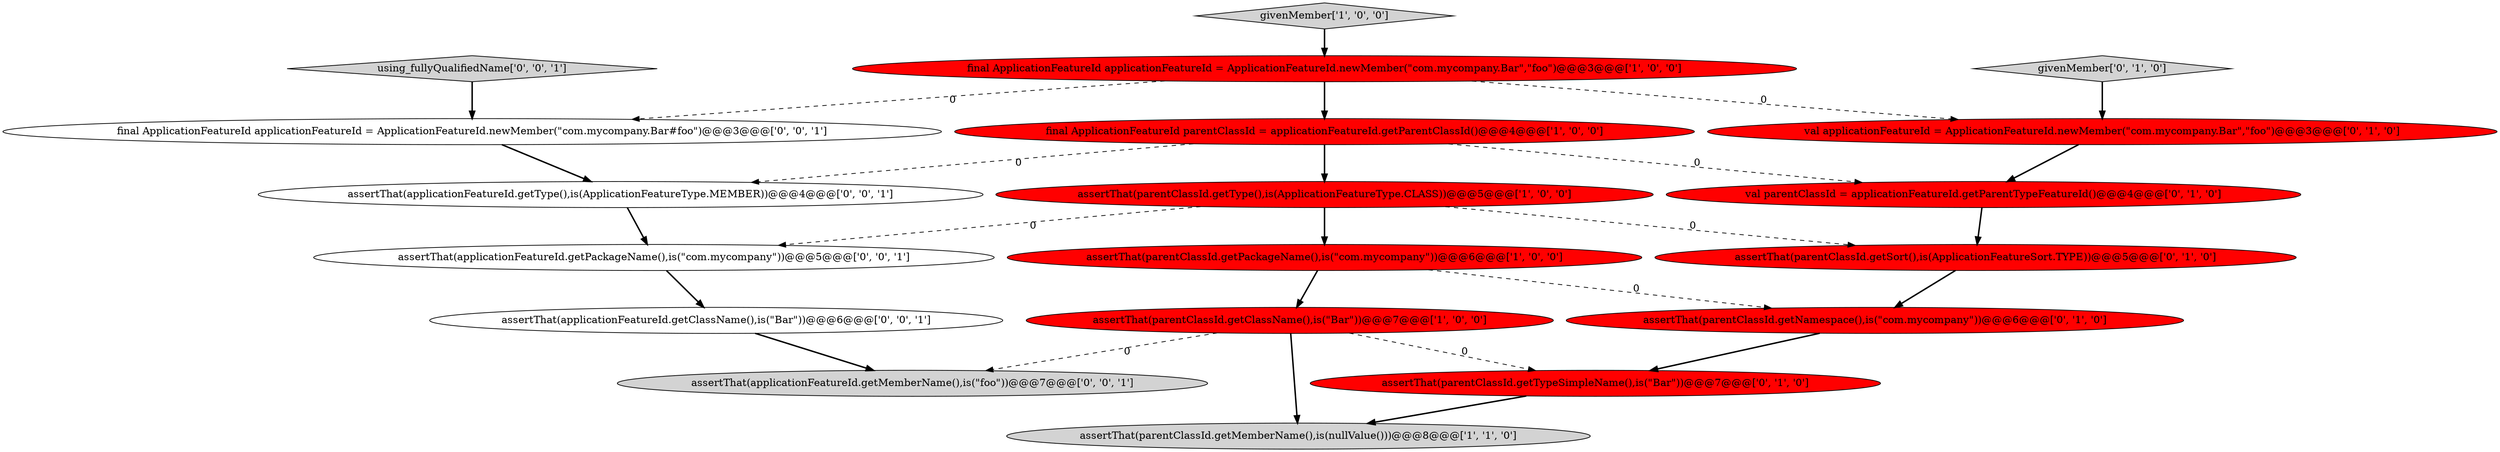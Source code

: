 digraph {
8 [style = filled, label = "val applicationFeatureId = ApplicationFeatureId.newMember(\"com.mycompany.Bar\",\"foo\")@@@3@@@['0', '1', '0']", fillcolor = red, shape = ellipse image = "AAA1AAABBB2BBB"];
17 [style = filled, label = "assertThat(applicationFeatureId.getPackageName(),is(\"com.mycompany\"))@@@5@@@['0', '0', '1']", fillcolor = white, shape = ellipse image = "AAA0AAABBB3BBB"];
1 [style = filled, label = "assertThat(parentClassId.getPackageName(),is(\"com.mycompany\"))@@@6@@@['1', '0', '0']", fillcolor = red, shape = ellipse image = "AAA1AAABBB1BBB"];
18 [style = filled, label = "using_fullyQualifiedName['0', '0', '1']", fillcolor = lightgray, shape = diamond image = "AAA0AAABBB3BBB"];
16 [style = filled, label = "assertThat(applicationFeatureId.getClassName(),is(\"Bar\"))@@@6@@@['0', '0', '1']", fillcolor = white, shape = ellipse image = "AAA0AAABBB3BBB"];
4 [style = filled, label = "assertThat(parentClassId.getClassName(),is(\"Bar\"))@@@7@@@['1', '0', '0']", fillcolor = red, shape = ellipse image = "AAA1AAABBB1BBB"];
13 [style = filled, label = "final ApplicationFeatureId applicationFeatureId = ApplicationFeatureId.newMember(\"com.mycompany.Bar#foo\")@@@3@@@['0', '0', '1']", fillcolor = white, shape = ellipse image = "AAA0AAABBB3BBB"];
3 [style = filled, label = "assertThat(parentClassId.getMemberName(),is(nullValue()))@@@8@@@['1', '1', '0']", fillcolor = lightgray, shape = ellipse image = "AAA0AAABBB1BBB"];
7 [style = filled, label = "assertThat(parentClassId.getSort(),is(ApplicationFeatureSort.TYPE))@@@5@@@['0', '1', '0']", fillcolor = red, shape = ellipse image = "AAA1AAABBB2BBB"];
9 [style = filled, label = "assertThat(parentClassId.getNamespace(),is(\"com.mycompany\"))@@@6@@@['0', '1', '0']", fillcolor = red, shape = ellipse image = "AAA1AAABBB2BBB"];
11 [style = filled, label = "val parentClassId = applicationFeatureId.getParentTypeFeatureId()@@@4@@@['0', '1', '0']", fillcolor = red, shape = ellipse image = "AAA1AAABBB2BBB"];
12 [style = filled, label = "givenMember['0', '1', '0']", fillcolor = lightgray, shape = diamond image = "AAA0AAABBB2BBB"];
14 [style = filled, label = "assertThat(applicationFeatureId.getType(),is(ApplicationFeatureType.MEMBER))@@@4@@@['0', '0', '1']", fillcolor = white, shape = ellipse image = "AAA0AAABBB3BBB"];
0 [style = filled, label = "assertThat(parentClassId.getType(),is(ApplicationFeatureType.CLASS))@@@5@@@['1', '0', '0']", fillcolor = red, shape = ellipse image = "AAA1AAABBB1BBB"];
5 [style = filled, label = "final ApplicationFeatureId parentClassId = applicationFeatureId.getParentClassId()@@@4@@@['1', '0', '0']", fillcolor = red, shape = ellipse image = "AAA1AAABBB1BBB"];
15 [style = filled, label = "assertThat(applicationFeatureId.getMemberName(),is(\"foo\"))@@@7@@@['0', '0', '1']", fillcolor = lightgray, shape = ellipse image = "AAA0AAABBB3BBB"];
2 [style = filled, label = "final ApplicationFeatureId applicationFeatureId = ApplicationFeatureId.newMember(\"com.mycompany.Bar\",\"foo\")@@@3@@@['1', '0', '0']", fillcolor = red, shape = ellipse image = "AAA1AAABBB1BBB"];
6 [style = filled, label = "givenMember['1', '0', '0']", fillcolor = lightgray, shape = diamond image = "AAA0AAABBB1BBB"];
10 [style = filled, label = "assertThat(parentClassId.getTypeSimpleName(),is(\"Bar\"))@@@7@@@['0', '1', '0']", fillcolor = red, shape = ellipse image = "AAA1AAABBB2BBB"];
16->15 [style = bold, label=""];
4->3 [style = bold, label=""];
1->4 [style = bold, label=""];
5->14 [style = dashed, label="0"];
10->3 [style = bold, label=""];
14->17 [style = bold, label=""];
1->9 [style = dashed, label="0"];
9->10 [style = bold, label=""];
2->8 [style = dashed, label="0"];
0->17 [style = dashed, label="0"];
6->2 [style = bold, label=""];
7->9 [style = bold, label=""];
5->0 [style = bold, label=""];
5->11 [style = dashed, label="0"];
12->8 [style = bold, label=""];
0->1 [style = bold, label=""];
2->13 [style = dashed, label="0"];
4->15 [style = dashed, label="0"];
18->13 [style = bold, label=""];
4->10 [style = dashed, label="0"];
0->7 [style = dashed, label="0"];
8->11 [style = bold, label=""];
13->14 [style = bold, label=""];
11->7 [style = bold, label=""];
17->16 [style = bold, label=""];
2->5 [style = bold, label=""];
}
